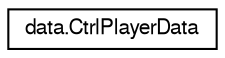 digraph "Representación gráfica de la clase"
{
 // LATEX_PDF_SIZE
  edge [fontname="FreeSans",fontsize="10",labelfontname="FreeSans",labelfontsize="10"];
  node [fontname="FreeSans",fontsize="10",shape=record];
  rankdir="LR";
  Node0 [label="data.CtrlPlayerData",height=0.2,width=0.4,color="black", fillcolor="white", style="filled",URL="$classdata_1_1_ctrl_player_data.html",tooltip="Clase CtrlPlayerData para guardar información sobre los jugadores en ficheros."];
}
